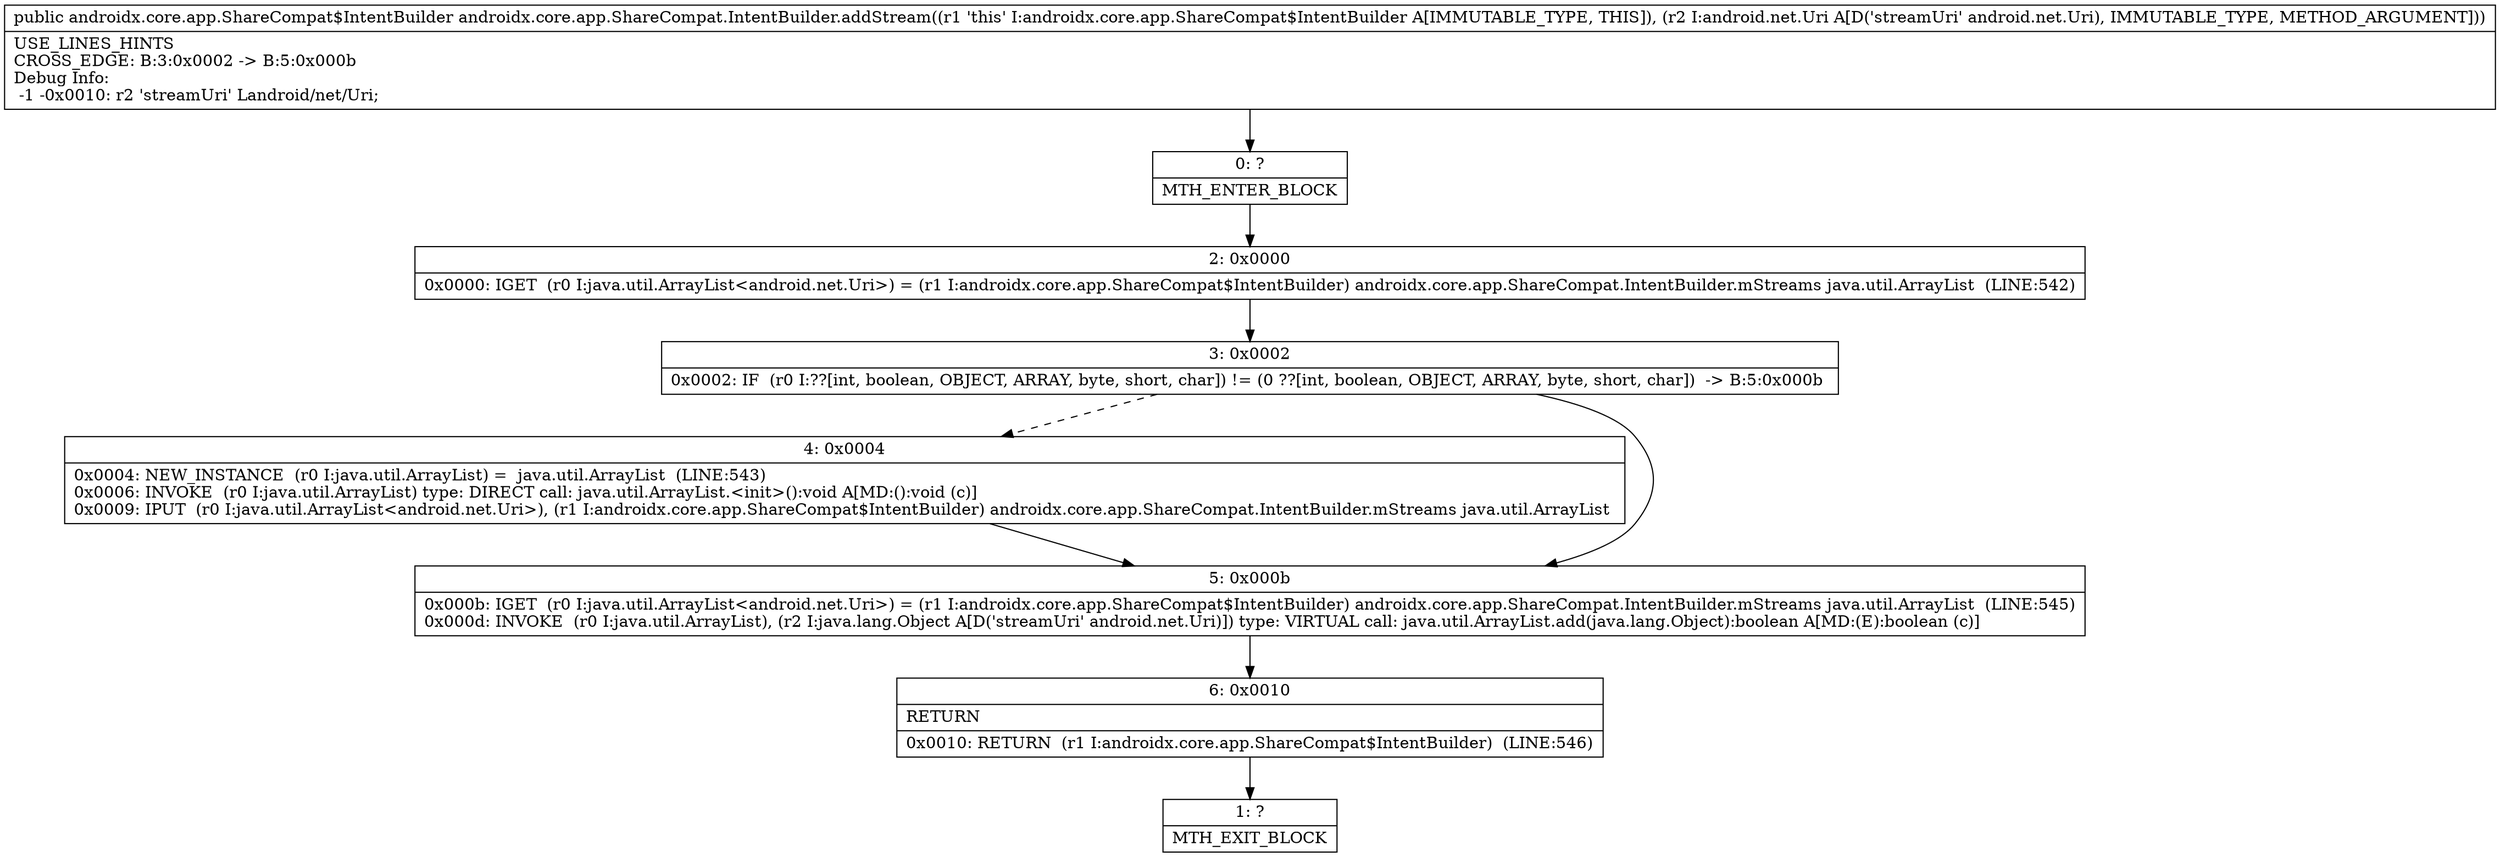 digraph "CFG forandroidx.core.app.ShareCompat.IntentBuilder.addStream(Landroid\/net\/Uri;)Landroidx\/core\/app\/ShareCompat$IntentBuilder;" {
Node_0 [shape=record,label="{0\:\ ?|MTH_ENTER_BLOCK\l}"];
Node_2 [shape=record,label="{2\:\ 0x0000|0x0000: IGET  (r0 I:java.util.ArrayList\<android.net.Uri\>) = (r1 I:androidx.core.app.ShareCompat$IntentBuilder) androidx.core.app.ShareCompat.IntentBuilder.mStreams java.util.ArrayList  (LINE:542)\l}"];
Node_3 [shape=record,label="{3\:\ 0x0002|0x0002: IF  (r0 I:??[int, boolean, OBJECT, ARRAY, byte, short, char]) != (0 ??[int, boolean, OBJECT, ARRAY, byte, short, char])  \-\> B:5:0x000b \l}"];
Node_4 [shape=record,label="{4\:\ 0x0004|0x0004: NEW_INSTANCE  (r0 I:java.util.ArrayList) =  java.util.ArrayList  (LINE:543)\l0x0006: INVOKE  (r0 I:java.util.ArrayList) type: DIRECT call: java.util.ArrayList.\<init\>():void A[MD:():void (c)]\l0x0009: IPUT  (r0 I:java.util.ArrayList\<android.net.Uri\>), (r1 I:androidx.core.app.ShareCompat$IntentBuilder) androidx.core.app.ShareCompat.IntentBuilder.mStreams java.util.ArrayList \l}"];
Node_5 [shape=record,label="{5\:\ 0x000b|0x000b: IGET  (r0 I:java.util.ArrayList\<android.net.Uri\>) = (r1 I:androidx.core.app.ShareCompat$IntentBuilder) androidx.core.app.ShareCompat.IntentBuilder.mStreams java.util.ArrayList  (LINE:545)\l0x000d: INVOKE  (r0 I:java.util.ArrayList), (r2 I:java.lang.Object A[D('streamUri' android.net.Uri)]) type: VIRTUAL call: java.util.ArrayList.add(java.lang.Object):boolean A[MD:(E):boolean (c)]\l}"];
Node_6 [shape=record,label="{6\:\ 0x0010|RETURN\l|0x0010: RETURN  (r1 I:androidx.core.app.ShareCompat$IntentBuilder)  (LINE:546)\l}"];
Node_1 [shape=record,label="{1\:\ ?|MTH_EXIT_BLOCK\l}"];
MethodNode[shape=record,label="{public androidx.core.app.ShareCompat$IntentBuilder androidx.core.app.ShareCompat.IntentBuilder.addStream((r1 'this' I:androidx.core.app.ShareCompat$IntentBuilder A[IMMUTABLE_TYPE, THIS]), (r2 I:android.net.Uri A[D('streamUri' android.net.Uri), IMMUTABLE_TYPE, METHOD_ARGUMENT]))  | USE_LINES_HINTS\lCROSS_EDGE: B:3:0x0002 \-\> B:5:0x000b\lDebug Info:\l  \-1 \-0x0010: r2 'streamUri' Landroid\/net\/Uri;\l}"];
MethodNode -> Node_0;Node_0 -> Node_2;
Node_2 -> Node_3;
Node_3 -> Node_4[style=dashed];
Node_3 -> Node_5;
Node_4 -> Node_5;
Node_5 -> Node_6;
Node_6 -> Node_1;
}

